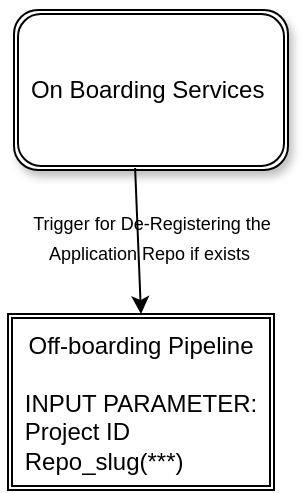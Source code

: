 <mxfile version="24.8.6">
  <diagram name="Page-1" id="xNSv_Cr6D6eYXkYYOSeu">
    <mxGraphModel dx="1026" dy="692" grid="0" gridSize="10" guides="1" tooltips="1" connect="1" arrows="1" fold="1" page="1" pageScale="1" pageWidth="850" pageHeight="1100" background="none" math="0" shadow="0">
      <root>
        <mxCell id="0" />
        <mxCell id="1" parent="0" />
        <mxCell id="dJaUPLGE9bNAKMGCosSM-1" value="On Boarding Services&amp;nbsp;" style="shape=ext;double=1;rounded=1;whiteSpace=wrap;html=1;shadow=1;" vertex="1" parent="1">
          <mxGeometry x="61" y="198" width="137" height="80" as="geometry" />
        </mxCell>
        <mxCell id="dJaUPLGE9bNAKMGCosSM-2" value="" style="endArrow=classic;html=1;rounded=0;exitX=0.442;exitY=0.988;exitDx=0;exitDy=0;exitPerimeter=0;entryX=0.5;entryY=0;entryDx=0;entryDy=0;" edge="1" parent="1" source="dJaUPLGE9bNAKMGCosSM-1" target="dJaUPLGE9bNAKMGCosSM-3">
          <mxGeometry width="50" height="50" relative="1" as="geometry">
            <mxPoint x="399" y="382" as="sourcePoint" />
            <mxPoint x="130" y="352" as="targetPoint" />
          </mxGeometry>
        </mxCell>
        <mxCell id="dJaUPLGE9bNAKMGCosSM-3" value="Off-boarding Pipeline&lt;div style=&quot;text-align: left;&quot;&gt;&lt;br&gt;&lt;/div&gt;&lt;div style=&quot;text-align: left;&quot;&gt;INPUT PARAMETER:&lt;/div&gt;&lt;div style=&quot;text-align: left;&quot;&gt;Project ID&lt;/div&gt;&lt;div style=&quot;text-align: left;&quot;&gt;Repo_slug(***)&lt;/div&gt;" style="shape=ext;double=1;rounded=0;whiteSpace=wrap;html=1;verticalAlign=top;" vertex="1" parent="1">
          <mxGeometry x="58" y="350" width="133" height="88" as="geometry" />
        </mxCell>
        <mxCell id="dJaUPLGE9bNAKMGCosSM-5" value="&lt;font style=&quot;font-size: 9px;&quot;&gt;Trigger for De-Registering the Application Repo if exists&amp;nbsp;&lt;/font&gt;" style="text;strokeColor=none;align=center;fillColor=none;html=1;verticalAlign=middle;whiteSpace=wrap;rounded=0;" vertex="1" parent="1">
          <mxGeometry x="54" y="296" width="152" height="30" as="geometry" />
        </mxCell>
      </root>
    </mxGraphModel>
  </diagram>
</mxfile>

